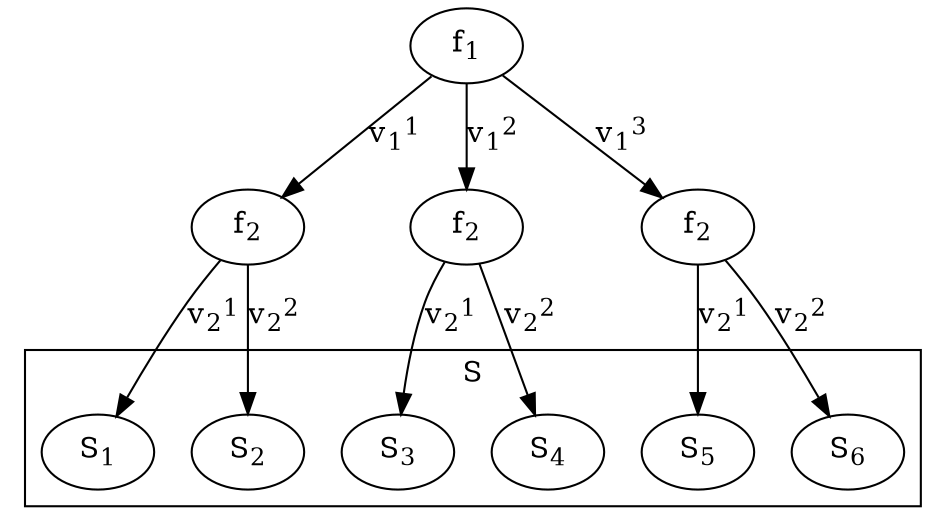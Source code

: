 digraph {
	f_1 [ label = <f<sub>1</sub>> ] ;
	f_2_1 [ label = <f<sub>2</sub>> ] ;
	f_2_2 [ label = <f<sub>2</sub>> ] ;
	f_2_3 [ label = <f<sub>2</sub>> ] ;

	subgraph cluster_sets {
		label = "S" ;
		S_1 [ label = <S<sub>1</sub>> ] ;
		S_2 [ label = <S<sub>2</sub>> ] ;
		S_3 [ label = <S<sub>3</sub>> ] ;
		S_4 [ label = <S<sub>4</sub>> ] ;
		S_5 [ label = <S<sub>5</sub>> ] ;
		S_6 [ label = <S<sub>6</sub>> ] ;
	}

	f_1 -> f_2_1 [ label = <v<sub>1</sub><sup>1</sup>> ] ;
	f_1 -> f_2_2 [ label = <v<sub>1</sub><sup>2</sup>> ] ;
	f_1 -> f_2_3 [ label = <v<sub>1</sub><sup>3</sup>> ] ;
	f_2_1 -> S_1 [ label = <v<sub>2</sub><sup>1</sup>> ] ;
	f_2_1 -> S_2 [ label = <v<sub>2</sub><sup>2</sup>> ] ;
	f_2_2 -> S_3 [ label = <v<sub>2</sub><sup>1</sup>> ] ;
	f_2_2 -> S_4 [ label = <v<sub>2</sub><sup>2</sup>> ] ;
	f_2_3 -> S_5 [ label = <v<sub>2</sub><sup>1</sup>> ] ;
	f_2_3 -> S_6 [ label = <v<sub>2</sub><sup>2</sup>> ] ;
}

